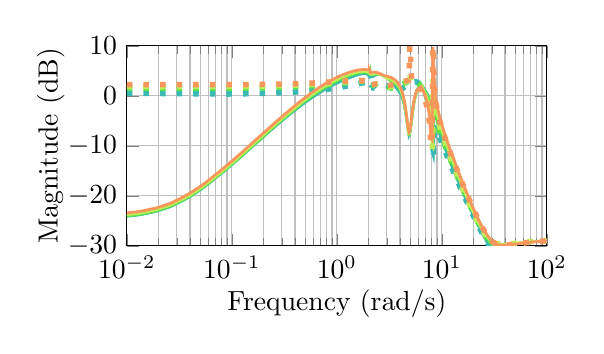 % This file was created by matlab2tikz.
%
%The latest updates can be retrieved from
%  http://www.mathworks.com/matlabcentral/fileexchange/22022-matlab2tikz-matlab2tikz
%where you can also make suggestions and rate matlab2tikz.
%
\definecolor{mycolor1}{rgb}{0.977,0.589,0.357}%
\definecolor{mycolor37}{rgb}{0.221,0.724,0.703}%
\definecolor{mycolor53}{rgb}{0.352,0.886,0.291}%
\definecolor{mycolor69}{rgb}{0.757,0.925,0.348}%
\definecolor{mycolor89}{rgb}{0.977,0.589,0.357}%
\begin{tikzpicture}

\begin{axis}[%
width=2.1in,
height=1.0in,
at={(0.68in,0.596in)},
scale only axis,
xmode=log,
xmin=0.01,
xmax=100,
xmajorgrids,
xminorgrids,
ymajorgrids,
xminorticks=true,
xlabel={Frequency (rad/s)},
xlabel style = {yshift=1mm},
ymin=-30,
ymax=10,
ylabel={Magnitude (dB)},
ylabel style = {yshift=-2mm},
axis background/.style={fill=white}
]
\addplot [ line width=2pt,color=mycolor37,loosely dotted,forget plot]
  table[row sep=crcr]{%
0.01	0.487\\
0.012	0.484\\
0.014	0.481\\
0.016	0.477\\
0.019	0.472\\
0.022	0.465\\
0.026	0.457\\
0.03	0.447\\
0.035	0.435\\
0.041	0.421\\
0.048	0.406\\
0.056	0.389\\
0.065	0.373\\
0.076	0.361\\
0.089	0.36\\
0.104	0.374\\
0.122	0.396\\
0.142	0.425\\
0.166	0.457\\
0.194	0.494\\
0.227	0.536\\
0.265	0.585\\
0.31	0.641\\
0.363	0.708\\
0.424	0.786\\
0.495	0.879\\
0.579	0.991\\
0.677	1.124\\
0.791	1.285\\
0.925	1.477\\
0.992	1.575\\
0.992	1.575\\
1.024	1.623\\
1.099	1.734\\
1.133	1.785\\
1.133	1.785\\
1.24	1.943\\
1.265	1.981\\
1.265	1.981\\
1.373	2.139\\
1.386	2.157\\
1.386	2.157\\
1.494	2.308\\
1.494	2.309\\
1.59	2.432\\
1.59	2.432\\
1.673	2.524\\
1.674	2.525\\
1.746	2.582\\
1.746	2.583\\
1.808	2.6\\
1.809	2.6\\
1.861	2.574\\
1.862	2.573\\
1.906	2.499\\
1.907	2.497\\
1.944	2.379\\
1.945	2.377\\
1.976	2.228\\
1.977	2.224\\
2.003	2.061\\
2.004	2.057\\
2.025	1.889\\
2.026	1.884\\
2.044	1.693\\
2.045	1.686\\
2.06	1.846\\
2.06	1.894\\
2.075	1.937\\
2.076	1.928\\
2.095	1.753\\
2.095	1.749\\
2.118	1.663\\
2.119	1.661\\
2.147	1.642\\
2.147	1.643\\
2.182	1.703\\
2.183	1.705\\
2.226	1.845\\
2.226	1.848\\
2.279	2.035\\
2.28	2.037\\
2.346	2.224\\
2.347	2.226\\
2.43	2.375\\
2.431	2.376\\
2.535	2.464\\
2.536	2.464\\
2.669	2.467\\
2.67	2.467\\
2.675	2.465\\
2.84	2.346\\
2.841	2.345\\
2.877	2.304\\
3.062	2.031\\
3.063	2.029\\
3.137	1.891\\
3.311	1.519\\
3.312	1.517\\
3.351	1.425\\
3.352	1.422\\
3.371	1.376\\
3.59	0.828\\
3.591	0.827\\
3.614	0.789\\
3.63	0.778\\
3.845	0.997\\
3.861	1.016\\
4.048	1.255\\
4.063	1.275\\
4.223	1.49\\
4.239	1.511\\
4.374	1.695\\
4.391	1.718\\
4.502	1.87\\
4.611	2.016\\
4.703	2.136\\
4.78	2.234\\
4.845	2.314\\
4.9	2.381\\
4.945	2.432\\
4.982	2.47\\
5.021	2.509\\
5.067	2.554\\
5.124	2.606\\
5.193	2.663\\
5.279	2.723\\
5.384	2.778\\
5.514	2.813\\
5.532	2.815\\
5.676	2.801\\
5.73	2.782\\
5.878	2.69\\
5.978	2.593\\
6.133	2.39\\
6.292	2.118\\
6.406	1.886\\
6.456	1.776\\
6.493	1.691\\
6.743	1.063\\
6.815	0.867\\
7.035	0.247\\
7.094	0.08\\
7.286	-0.468\\
7.332	-0.597\\
7.5	-1.042\\
7.536	-1.132\\
7.681	-1.455\\
7.709	-1.508\\
7.835	-1.684\\
7.855	-1.7\\
7.963	-1.681\\
7.978	-1.66\\
8.071	-1.341\\
8.081	-1.284\\
8.162	-0.576\\
8.167	-0.527\\
8.237	-2.637\\
8.3	-12.539\\
8.363	-10.722\\
8.441	-8.112\\
8.535	-7.171\\
8.651	-6.861\\
8.793	-6.881\\
8.806	-6.894\\
8.969	-7.125\\
9.008	-7.196\\
9.186	-7.553\\
9.258	-7.711\\
9.455	-8.154\\
9.57	-8.418\\
9.792	-8.932\\
9.961	-9.321\\
10.216	-9.901\\
10.455	-10.431\\
10.755	-11.079\\
10.877	-11.339\\
10.878	-11.34\\
11.446	-12.496\\
11.446	-12.497\\
11.941	-13.444\\
11.941	-13.444\\
12.367	-14.22\\
12.367	-14.22\\
12.733	-14.858\\
12.733	-14.858\\
13.044	-15.382\\
13.044	-15.383\\
13.308	-15.815\\
13.309	-15.816\\
13.532	-16.173\\
13.532	-16.174\\
13.72	-16.469\\
13.72	-16.47\\
13.878	-16.7\\
13.879	-16.7\\
14.038	-16.932\\
14.039	-16.933\\
14.234	-17.226\\
14.234	-17.226\\
14.472	-17.576\\
14.473	-17.577\\
14.766	-17.994\\
14.766	-17.995\\
15.127	-18.494\\
15.128	-18.495\\
15.574	-19.09\\
15.575	-19.091\\
16.13	-19.8\\
16.131	-19.802\\
16.827	-20.645\\
16.828	-20.647\\
17.706	-21.649\\
17.708	-21.651\\
18.827	-22.838\\
18.829	-22.84\\
20.272	-24.24\\
20.275	-24.242\\
22.162	-25.884\\
22.165	-25.887\\
24.674	-27.797\\
24.678	-27.801\\
28.082	-29.989\\
28.088	-29.993\\
28.683	-30.335\\
33.529	-32.747\\
39.194	-34.876\\
45.816	-36.521\\
53.557	-37.507\\
62.605	-38.166\\
73.182	-38.59\\
85.547	-38.852\\
100	-39.011\\
};

\addplot [ line width=1pt,color=mycolor37,solid,forget plot]
  table[row sep=crcr]{%
0.01	-24.074\\
0.012	-23.918\\
0.014	-23.714\\
0.016	-23.449\\
0.019	-23.111\\
0.022	-22.689\\
0.026	-22.171\\
0.03	-21.551\\
0.035	-20.826\\
0.041	-19.999\\
0.048	-19.077\\
0.056	-18.069\\
0.065	-16.991\\
0.076	-15.853\\
0.089	-14.669\\
0.104	-13.451\\
0.122	-12.209\\
0.142	-10.952\\
0.166	-9.689\\
0.194	-8.427\\
0.227	-7.175\\
0.265	-5.94\\
0.31	-4.732\\
0.363	-3.561\\
0.424	-2.436\\
0.495	-1.368\\
0.579	-0.366\\
0.677	0.561\\
0.791	1.408\\
0.925	2.174\\
0.992	2.489\\
0.992	2.489\\
0.992	2.489\\
0.992	2.49\\
1.037	2.686\\
1.098	2.923\\
1.098	2.924\\
1.099	2.926\\
1.133	3.05\\
1.133	3.05\\
1.133	3.05\\
1.133	3.051\\
1.181	3.213\\
1.239	3.396\\
1.24	3.396\\
1.24	3.397\\
1.265	3.471\\
1.265	3.471\\
1.265	3.471\\
1.265	3.472\\
1.373	3.758\\
1.373	3.759\\
1.373	3.759\\
1.386	3.789\\
1.386	3.789\\
1.386	3.789\\
1.386	3.79\\
1.494	4.029\\
1.494	4.029\\
1.494	4.029\\
1.494	4.03\\
1.59	4.207\\
1.59	4.207\\
1.59	4.207\\
1.59	4.208\\
1.673	4.334\\
1.673	4.334\\
1.673	4.334\\
1.674	4.334\\
1.746	4.415\\
1.746	4.415\\
1.746	4.415\\
1.746	4.416\\
1.808	4.454\\
1.808	4.454\\
1.808	4.454\\
1.808	4.454\\
1.861	4.45\\
1.861	4.45\\
1.861	4.45\\
1.862	4.45\\
1.906	4.404\\
1.906	4.404\\
1.906	4.404\\
1.907	4.404\\
1.944	4.321\\
1.944	4.321\\
1.944	4.321\\
1.945	4.32\\
1.976	4.211\\
1.976	4.211\\
1.976	4.211\\
1.977	4.209\\
2.003	4.087\\
2.003	4.087\\
2.003	4.087\\
2.003	4.084\\
2.025	3.957\\
2.025	3.957\\
2.025	3.957\\
2.026	3.954\\
2.044	3.807\\
2.044	3.807\\
2.044	3.807\\
2.045	3.802\\
2.06	3.948\\
2.06	3.949\\
2.06	3.949\\
2.06	3.981\\
2.075	4.012\\
2.075	4.012\\
2.075	4.012\\
2.076	4.006\\
2.095	3.863\\
2.095	3.863\\
2.095	3.863\\
2.095	3.861\\
2.118	3.79\\
2.118	3.79\\
2.118	3.79\\
2.119	3.789\\
2.147	3.768\\
2.147	3.768\\
2.147	3.768\\
2.147	3.768\\
2.182	3.808\\
2.182	3.808\\
2.182	3.808\\
2.183	3.809\\
2.226	3.908\\
2.226	3.908\\
2.226	3.908\\
2.226	3.909\\
2.279	4.042\\
2.279	4.042\\
2.279	4.042\\
2.28	4.043\\
2.346	4.169\\
2.346	4.169\\
2.346	4.169\\
2.347	4.17\\
2.43	4.255\\
2.43	4.255\\
2.43	4.255\\
2.431	4.256\\
2.535	4.276\\
2.535	4.276\\
2.535	4.276\\
2.536	4.276\\
2.669	4.202\\
2.669	4.202\\
2.669	4.202\\
2.669	4.202\\
2.675	4.197\\
2.675	4.197\\
2.675	4.196\\
2.84	3.988\\
2.84	3.988\\
2.84	3.988\\
2.841	3.987\\
2.877	3.926\\
2.878	3.925\\
2.878	3.925\\
3.062	3.551\\
3.062	3.551\\
3.062	3.551\\
3.062	3.549\\
3.137	3.366\\
3.138	3.364\\
3.138	3.363\\
3.148	3.337\\
3.301	2.911\\
3.311	2.881\\
3.311	2.881\\
3.311	2.881\\
3.312	2.879\\
3.341	2.787\\
3.351	2.756\\
3.352	2.755\\
3.435	2.488\\
3.59	1.943\\
3.59	1.943\\
3.591	1.943\\
3.591	1.94\\
3.604	1.892\\
3.613	1.858\\
3.614	1.857\\
3.692	1.564\\
3.837	1.105\\
3.845	1.083\\
3.845	1.083\\
3.88	0.985\\
3.919	0.868\\
4.041	0.43\\
4.048	0.399\\
4.048	0.399\\
4.119	0.069\\
4.217	-0.49\\
4.223	-0.531\\
4.223	-0.532\\
4.292	-1.022\\
4.368	-1.663\\
4.374	-1.714\\
4.374	-1.716\\
4.442	-2.399\\
4.498	-3.042\\
4.502	-3.098\\
4.503	-3.103\\
4.569	-3.827\\
4.607	-4.263\\
4.611	-4.311\\
4.612	-4.317\\
4.678	-5.158\\
4.7	-5.439\\
4.703	-5.483\\
4.704	-5.491\\
4.771	-6.351\\
4.778	-6.437\\
4.78	-6.47\\
4.781	-6.478\\
4.843	-7.14\\
4.845	-7.163\\
4.846	-7.17\\
4.898	-7.787\\
4.9	-7.813\\
4.9	-7.819\\
4.943	-7.667\\
4.945	-7.656\\
4.946	-7.651\\
4.981	-7.339\\
4.982	-7.324\\
4.983	-7.315\\
5.019	-6.875\\
5.021	-6.86\\
5.021	-6.848\\
5.066	-6.197\\
5.067	-6.185\\
5.068	-6.171\\
5.123	-5.299\\
5.124	-5.294\\
5.125	-5.278\\
5.193	-4.214\\
5.193	-4.211\\
5.194	-4.198\\
5.279	-3.007\\
5.279	-2.997\\
5.28	-2.993\\
5.384	-1.755\\
5.385	-1.742\\
5.385	-1.738\\
5.404	-1.548\\
5.514	-0.544\\
5.515	-0.533\\
5.517	-0.523\\
5.559	-0.202\\
5.676	0.533\\
5.677	0.541\\
5.68	0.554\\
5.752	0.909\\
5.878	1.378\\
5.88	1.383\\
5.884	1.395\\
5.994	1.67\\
6.133	1.872\\
6.135	1.874\\
6.141	1.879\\
6.3	1.941\\
6.404	1.905\\
6.405	1.904\\
6.406	1.904\\
6.456	1.867\\
6.458	1.865\\
6.466	1.858\\
6.492	1.835\\
6.742	1.474\\
6.742	1.473\\
6.743	1.472\\
6.814	1.336\\
7.034	0.85\\
7.034	0.848\\
7.035	0.846\\
7.093	0.708\\
7.284	0.23\\
7.285	0.228\\
7.286	0.226\\
7.332	0.11\\
7.498	-0.297\\
7.499	-0.299\\
7.5	-0.301\\
7.536	-0.385\\
7.68	-0.688\\
7.68	-0.689\\
7.681	-0.691\\
7.709	-0.74\\
7.833	-0.907\\
7.834	-0.908\\
7.835	-0.909\\
7.855	-0.924\\
7.962	-0.904\\
7.962	-0.903\\
7.963	-0.902\\
7.978	-0.881\\
8.07	-0.573\\
8.07	-0.57\\
8.071	-0.564\\
8.081	-0.506\\
8.16	0.179\\
8.161	0.184\\
8.162	0.194\\
8.168	0.246\\
8.236	-1.622\\
8.236	-1.692\\
8.237	-1.819\\
8.298	-11.905\\
8.299	-11.908\\
8.3	-11.912\\
8.362	-10.115\\
8.362	-10.075\\
8.363	-10.007\\
8.439	-7.394\\
8.44	-7.382\\
8.441	-7.363\\
8.533	-6.426\\
8.534	-6.423\\
8.535	-6.417\\
8.649	-6.112\\
8.65	-6.112\\
8.651	-6.111\\
8.791	-6.138\\
8.792	-6.138\\
8.793	-6.14\\
8.807	-6.154\\
8.967	-6.394\\
8.967	-6.395\\
8.969	-6.397\\
9.009	-6.474\\
9.184	-6.84\\
9.184	-6.841\\
9.186	-6.844\\
9.26	-7.012\\
9.453	-7.466\\
9.454	-7.467\\
9.455	-7.47\\
9.572	-7.751\\
9.79	-8.277\\
9.791	-8.279\\
9.792	-8.282\\
9.964	-8.695\\
10.214	-9.289\\
10.215	-9.291\\
10.216	-9.294\\
10.459	-9.857\\
10.752	-10.522\\
10.753	-10.524\\
10.755	-10.527\\
10.877	-10.799\\
10.878	-10.799\\
10.878	-10.799\\
10.878	-10.8\\
11.446	-12.01\\
11.446	-12.01\\
11.446	-12.01\\
11.446	-12.011\\
11.94	-13.002\\
11.941	-13.002\\
11.941	-13.002\\
11.941	-13.003\\
12.367	-13.815\\
12.367	-13.815\\
12.367	-13.815\\
12.367	-13.815\\
12.732	-14.482\\
12.732	-14.482\\
12.733	-14.483\\
12.733	-14.483\\
13.044	-15.031\\
13.044	-15.031\\
13.044	-15.031\\
13.044	-15.031\\
13.308	-15.483\\
13.308	-15.483\\
13.308	-15.483\\
13.309	-15.484\\
13.532	-15.857\\
13.532	-15.857\\
13.532	-15.857\\
13.532	-15.858\\
13.72	-16.166\\
13.72	-16.166\\
13.72	-16.166\\
13.72	-16.166\\
13.878	-16.407\\
13.878	-16.407\\
13.878	-16.407\\
13.879	-16.408\\
14.038	-16.649\\
14.038	-16.65\\
14.038	-16.65\\
14.039	-16.65\\
14.234	-16.955\\
14.234	-16.955\\
14.234	-16.955\\
14.234	-16.956\\
14.472	-17.32\\
14.473	-17.32\\
14.473	-17.32\\
14.473	-17.321\\
14.766	-17.755\\
14.766	-17.755\\
14.766	-17.755\\
14.766	-17.756\\
15.127	-18.273\\
15.127	-18.274\\
15.127	-18.274\\
15.128	-18.274\\
15.574	-18.891\\
15.574	-18.891\\
15.574	-18.891\\
15.575	-18.892\\
16.13	-19.626\\
16.13	-19.626\\
16.131	-19.626\\
16.131	-19.627\\
16.827	-20.497\\
16.827	-20.498\\
16.827	-20.498\\
16.828	-20.499\\
17.706	-21.529\\
17.707	-21.53\\
17.707	-21.53\\
17.708	-21.531\\
18.827	-22.745\\
18.828	-22.746\\
18.828	-22.746\\
18.829	-22.748\\
20.272	-24.173\\
20.273	-24.174\\
20.273	-24.174\\
20.275	-24.176\\
22.162	-25.84\\
22.163	-25.841\\
22.163	-25.841\\
22.165	-25.843\\
24.674	-27.77\\
24.676	-27.772\\
24.676	-27.772\\
24.678	-27.773\\
28.082	-29.974\\
28.085	-29.975\\
28.085	-29.976\\
28.088	-29.978\\
28.683	-30.321\\
33.529	-32.739\\
39.194	-34.872\\
45.816	-36.52\\
53.557	-37.505\\
62.605	-38.165\\
73.182	-38.589\\
85.547	-38.851\\
100	-39.011\\
};

\addplot [ line width=2pt,color=mycolor53,loosely dotted,forget plot]
  table[row sep=crcr]{%
0.01	1.468\\
0.012	1.468\\
0.014	1.468\\
0.016	1.469\\
0.019	1.469\\
0.022	1.469\\
0.026	1.47\\
0.03	1.471\\
0.035	1.472\\
0.041	1.473\\
0.048	1.475\\
0.056	1.478\\
0.065	1.483\\
0.076	1.488\\
0.089	1.497\\
0.104	1.508\\
0.122	1.523\\
0.142	1.543\\
0.166	1.568\\
0.194	1.598\\
0.227	1.632\\
0.265	1.672\\
0.31	1.718\\
0.363	1.771\\
0.424	1.832\\
0.495	1.904\\
0.579	1.988\\
0.677	2.086\\
0.791	2.203\\
0.925	2.338\\
0.992	2.405\\
0.992	2.406\\
1.059	2.473\\
1.133	2.544\\
1.133	2.544\\
1.202	2.61\\
1.265	2.667\\
1.266	2.667\\
1.338	2.73\\
1.386	2.769\\
1.386	2.769\\
1.494	2.849\\
1.494	2.849\\
1.59	2.904\\
1.59	2.904\\
1.674	2.932\\
1.674	2.932\\
1.746	2.933\\
1.746	2.933\\
1.808	2.904\\
1.809	2.904\\
1.861	2.845\\
1.862	2.845\\
1.906	2.761\\
1.907	2.76\\
1.944	2.661\\
1.945	2.66\\
1.976	2.562\\
1.977	2.561\\
2.003	2.48\\
2.004	2.479\\
2.026	2.436\\
2.026	2.436\\
2.044	2.494\\
2.045	2.499\\
2.06	2.744\\
2.06	2.738\\
2.076	2.248\\
2.076	2.242\\
2.095	2.133\\
2.095	2.132\\
2.118	2.097\\
2.119	2.097\\
2.147	2.086\\
2.148	2.086\\
2.182	2.105\\
2.183	2.106\\
2.226	2.165\\
2.226	2.166\\
2.28	2.258\\
2.28	2.258\\
2.347	2.356\\
2.347	2.357\\
2.43	2.427\\
2.431	2.427\\
2.536	2.439\\
2.536	2.439\\
2.669	2.367\\
2.67	2.367\\
2.84	2.174\\
2.841	2.174\\
3.062	1.804\\
3.063	1.803\\
3.138	1.658\\
3.139	1.656\\
3.144	1.648\\
3.304	1.538\\
3.417	1.618\\
3.418	1.618\\
3.426	1.624\\
3.562	1.737\\
3.678	1.839\\
3.79	1.94\\
3.902	2.044\\
3.99	2.126\\
4.098	2.229\\
4.163	2.29\\
4.269	2.389\\
4.311	2.428\\
4.415	2.522\\
4.437	2.542\\
4.54	2.629\\
4.545	2.633\\
4.635	2.705\\
4.712	2.762\\
4.776	2.807\\
4.829	2.844\\
4.874	2.877\\
4.911	2.91\\
4.948	2.936\\
4.994	2.942\\
5.05	2.953\\
5.052	2.953\\
5.119	2.969\\
5.133	2.972\\
5.203	2.982\\
5.233	2.985\\
5.307	2.984\\
5.356	2.979\\
5.435	2.961\\
5.508	2.934\\
5.594	2.888\\
5.697	2.814\\
5.794	2.722\\
5.933	2.556\\
6.045	2.393\\
6.231	2.065\\
6.351	1.82\\
6.363	1.794\\
6.584	1.276\\
6.686	1.016\\
6.892	0.452\\
6.975	0.211\\
7.156	-0.327\\
7.224	-0.533\\
7.383	-1.028\\
7.436	-1.196\\
7.576	-1.645\\
7.616	-1.777\\
7.739	-2.19\\
7.768	-2.291\\
7.876	-2.688\\
7.895	-2.763\\
7.992	-3.189\\
8.003	-3.244\\
8.089	-3.844\\
8.092	-3.879\\
8.167	-5.317\\
8.229	-8.865\\
8.292	-4.317\\
8.305	-4.062\\
8.369	-3.811\\
8.388	-3.84\\
8.462	-4.034\\
8.49	-4.117\\
8.577	-4.387\\
8.614	-4.502\\
8.718	-4.816\\
8.767	-4.963\\
8.892	-5.326\\
8.956	-5.51\\
9.107	-5.933\\
9.19	-6.161\\
9.375	-6.657\\
9.481	-6.937\\
9.709	-7.523\\
9.845	-7.865\\
10.129	-8.556\\
10.305	-8.97\\
10.663	-9.787\\
11.093	-10.721\\
11.098	-10.731\\
11.601	-11.764\\
11.604	-11.771\\
12.04	-12.618\\
12.043	-12.623\\
12.418	-13.321\\
12.419	-13.324\\
12.74	-13.9\\
12.741	-13.901\\
13.015	-14.377\\
13.015	-14.377\\
13.246	-14.769\\
13.247	-14.77\\
13.442	-15.089\\
13.443	-15.09\\
13.607	-15.34\\
13.608	-15.343\\
13.773	-15.611\\
13.776	-15.615\\
13.977	-15.942\\
13.98	-15.946\\
14.226	-16.331\\
14.229	-16.336\\
14.531	-16.794\\
14.536	-16.801\\
14.908	-17.347\\
14.913	-17.355\\
15.374	-18.006\\
15.381	-18.016\\
15.954	-18.793\\
15.963	-18.804\\
16.683	-19.728\\
16.694	-19.742\\
17.603	-20.836\\
17.618	-20.853\\
18.78	-22.143\\
18.798	-22.163\\
20.301	-23.67\\
20.324	-23.692\\
22.296	-25.42\\
22.327	-25.445\\
24.96	-27.351\\
25.001	-27.378\\
28.593	-29.314\\
28.649	-29.339\\
28.683	-29.354\\
33.529	-30.936\\
39.194	-31.639\\
45.816	-31.851\\
53.557	-31.876\\
62.605	-31.825\\
73.182	-31.75\\
85.547	-31.675\\
100	-31.611\\
};
\addplot [ line width=1pt,color=mycolor53,solid,forget plot]
  table[row sep=crcr]{%
0.01	-23.992\\
0.012	-23.836\\
0.014	-23.631\\
0.016	-23.366\\
0.019	-23.028\\
0.022	-22.606\\
0.026	-22.088\\
0.03	-21.468\\
0.035	-20.743\\
0.041	-19.915\\
0.048	-18.992\\
0.056	-17.984\\
0.065	-16.904\\
0.076	-15.765\\
0.089	-14.579\\
0.104	-13.358\\
0.122	-12.111\\
0.142	-10.849\\
0.166	-9.58\\
0.194	-8.309\\
0.227	-7.046\\
0.265	-5.797\\
0.31	-4.569\\
0.363	-3.371\\
0.424	-2.215\\
0.495	-1.11\\
0.579	-0.067\\
0.677	0.903\\
0.791	1.789\\
0.925	2.586\\
0.992	2.911\\
0.992	2.911\\
0.992	2.911\\
0.992	2.912\\
1.006	2.973\\
1.059	3.198\\
1.059	3.199\\
1.059	3.2\\
1.133	3.477\\
1.133	3.477\\
1.133	3.477\\
1.133	3.478\\
1.202	3.703\\
1.202	3.703\\
1.202	3.704\\
1.265	3.887\\
1.265	3.887\\
1.265	3.887\\
1.265	3.888\\
1.338	4.074\\
1.338	4.074\\
1.338	4.075\\
1.386	4.183\\
1.386	4.183\\
1.386	4.183\\
1.386	4.184\\
1.494	4.393\\
1.494	4.393\\
1.494	4.393\\
1.494	4.394\\
1.59	4.538\\
1.59	4.538\\
1.59	4.538\\
1.59	4.539\\
1.674	4.632\\
1.674	4.632\\
1.674	4.632\\
1.674	4.632\\
1.746	4.683\\
1.746	4.683\\
1.746	4.683\\
1.746	4.683\\
1.808	4.697\\
1.808	4.697\\
1.808	4.697\\
1.809	4.697\\
1.861	4.68\\
1.861	4.68\\
1.861	4.68\\
1.862	4.68\\
1.906	4.639\\
1.906	4.639\\
1.906	4.639\\
1.907	4.638\\
1.944	4.583\\
1.944	4.583\\
1.944	4.583\\
1.945	4.583\\
1.976	4.527\\
1.976	4.527\\
1.976	4.527\\
1.977	4.526\\
2.003	4.483\\
2.003	4.483\\
2.003	4.483\\
2.004	4.482\\
2.026	4.47\\
2.026	4.47\\
2.026	4.47\\
2.026	4.47\\
2.044	4.544\\
2.044	4.544\\
2.044	4.544\\
2.045	4.548\\
2.06	4.747\\
2.06	4.747\\
2.06	4.747\\
2.06	4.74\\
2.076	4.293\\
2.076	4.293\\
2.076	4.293\\
2.076	4.288\\
2.095	4.209\\
2.095	4.209\\
2.095	4.209\\
2.095	4.208\\
2.118	4.188\\
2.118	4.188\\
2.118	4.188\\
2.119	4.188\\
2.147	4.179\\
2.147	4.179\\
2.147	4.179\\
2.148	4.179\\
2.182	4.187\\
2.182	4.187\\
2.182	4.187\\
2.183	4.187\\
2.226	4.218\\
2.226	4.218\\
2.226	4.218\\
2.226	4.219\\
2.28	4.27\\
2.28	4.27\\
2.28	4.27\\
2.28	4.271\\
2.347	4.323\\
2.347	4.323\\
2.347	4.323\\
2.347	4.323\\
2.43	4.345\\
2.43	4.345\\
2.43	4.345\\
2.431	4.345\\
2.536	4.307\\
2.536	4.307\\
2.536	4.307\\
2.536	4.307\\
2.669	4.178\\
2.669	4.178\\
2.669	4.178\\
2.67	4.177\\
2.84	3.911\\
2.84	3.911\\
2.84	3.911\\
2.841	3.91\\
3.062	3.434\\
3.062	3.434\\
3.062	3.434\\
3.063	3.432\\
3.129	3.267\\
3.138	3.243\\
3.139	3.241\\
3.139	3.241\\
3.139	3.241\\
3.303	2.863\\
3.304	2.862\\
3.304	2.861\\
3.407	2.719\\
3.561	2.477\\
3.562	2.475\\
3.562	2.475\\
3.656	2.288\\
3.789	1.955\\
3.79	1.953\\
3.79	1.952\\
3.876	1.683\\
3.989	1.244\\
3.99	1.24\\
3.99	1.239\\
4.068	0.867\\
4.162	0.324\\
4.163	0.318\\
4.163	0.316\\
4.233	-0.173\\
4.31	-0.796\\
4.311	-0.805\\
4.311	-0.808\\
4.376	-1.419\\
4.437	-2.08\\
4.437	-2.092\\
4.438	-2.096\\
4.497	-2.818\\
4.544	-3.454\\
4.545	-3.468\\
4.545	-3.473\\
4.6	-4.27\\
4.634	-4.803\\
4.635	-4.819\\
4.636	-4.825\\
4.686	-5.581\\
4.711	-5.929\\
4.712	-5.944\\
4.712	-5.95\\
4.76	-6.635\\
4.775	-6.853\\
4.776	-6.868\\
4.776	-6.874\\
4.821	-7.447\\
4.828	-7.517\\
4.829	-7.527\\
4.83	-7.531\\
4.872	-7.791\\
4.873	-7.793\\
4.874	-7.796\\
4.874	-7.797\\
4.91	-7.819\\
4.911	-7.816\\
4.911	-7.815\\
4.947	-7.544\\
4.948	-7.523\\
4.949	-7.515\\
4.958	-7.275\\
4.993	-6.65\\
4.994	-6.637\\
4.995	-6.632\\
5.011	-6.456\\
5.049	-6.104\\
5.05	-6.094\\
5.05	-6.09\\
5.076	-5.866\\
5.117	-5.434\\
5.119	-5.418\\
5.119	-5.412\\
5.155	-4.869\\
5.202	-4.163\\
5.203	-4.146\\
5.203	-4.14\\
5.252	-3.447\\
5.305	-2.754\\
5.307	-2.739\\
5.307	-2.734\\
5.372	-1.979\\
5.434	-1.356\\
5.435	-1.345\\
5.435	-1.34\\
5.521	-0.607\\
5.593	-0.093\\
5.594	-0.085\\
5.595	-0.082\\
5.706	0.548\\
5.793	0.92\\
5.794	0.925\\
5.794	0.927\\
5.939	1.367\\
6.044	1.566\\
6.045	1.568\\
6.045	1.569\\
6.233	1.726\\
6.235	1.727\\
6.351	1.719\\
6.351	1.719\\
6.357	1.716\\
6.362	1.714\\
6.363	1.714\\
6.364	1.714\\
6.588	1.514\\
6.686	1.37\\
6.686	1.37\\
6.691	1.36\\
6.894	0.975\\
6.975	0.797\\
6.975	0.796\\
6.981	0.783\\
7.159	0.35\\
7.224	0.18\\
7.224	0.18\\
7.23	0.163\\
7.385	-0.26\\
7.436	-0.405\\
7.436	-0.405\\
7.442	-0.424\\
7.577	-0.816\\
7.616	-0.931\\
7.616	-0.931\\
7.623	-0.951\\
7.74	-1.309\\
7.768	-1.396\\
7.768	-1.396\\
7.775	-1.417\\
7.877	-1.751\\
7.895	-1.813\\
7.896	-1.813\\
7.902	-1.837\\
7.992	-2.174\\
8.003	-2.217\\
8.003	-2.218\\
8.01	-2.248\\
8.089	-2.697\\
8.092	-2.721\\
8.092	-2.723\\
8.099	-2.781\\
8.167	-3.926\\
8.167	-3.931\\
8.174	-4.193\\
8.229	-9.365\\
8.229	-9.378\\
8.237	-9.683\\
8.292	-4.67\\
8.292	-4.662\\
8.299	-4.389\\
8.305	-4.218\\
8.369	-3.516\\
8.369	-3.516\\
8.376	-3.499\\
8.388	-3.481\\
8.462	-3.534\\
8.463	-3.535\\
8.47	-3.548\\
8.489	-3.586\\
8.577	-3.795\\
8.577	-3.795\\
8.585	-3.814\\
8.613	-3.89\\
8.718	-4.176\\
8.718	-4.176\\
8.726	-4.197\\
8.766	-4.309\\
8.892	-4.661\\
8.892	-4.662\\
8.9	-4.683\\
8.955	-4.835\\
9.107	-5.26\\
9.107	-5.26\\
9.115	-5.282\\
9.188	-5.481\\
9.375	-5.989\\
9.375	-5.989\\
9.383	-6.011\\
9.478	-6.265\\
9.709	-6.871\\
9.709	-6.871\\
9.717	-6.893\\
9.841	-7.211\\
10.129	-7.933\\
10.13	-7.934\\
10.138	-7.955\\
10.3	-8.348\\
10.663	-9.206\\
10.663	-9.207\\
10.672	-9.228\\
11.093	-10.176\\
11.095	-10.18\\
11.095	-10.18\\
11.098	-10.186\\
11.601	-11.26\\
11.602	-11.263\\
11.602	-11.263\\
11.604	-11.267\\
12.04	-12.15\\
12.041	-12.151\\
12.041	-12.152\\
12.043	-12.155\\
12.418	-12.881\\
12.418	-12.882\\
12.418	-12.882\\
12.419	-12.885\\
12.74	-13.484\\
12.74	-13.485\\
12.74	-13.485\\
12.741	-13.486\\
13.014	-13.981\\
13.014	-13.981\\
13.015	-13.982\\
13.015	-13.982\\
13.246	-14.39\\
13.247	-14.391\\
13.247	-14.391\\
13.247	-14.391\\
13.442	-14.723\\
13.442	-14.724\\
13.443	-14.724\\
13.443	-14.725\\
13.607	-14.985\\
13.607	-14.987\\
13.607	-14.987\\
13.608	-14.988\\
13.773	-15.267\\
13.774	-15.269\\
13.774	-15.269\\
13.776	-15.271\\
13.977	-15.611\\
13.978	-15.613\\
13.978	-15.613\\
13.98	-15.615\\
14.226	-16.015\\
14.227	-16.018\\
14.227	-16.018\\
14.229	-16.021\\
14.531	-16.497\\
14.533	-16.501\\
14.533	-16.501\\
14.536	-16.504\\
14.908	-17.071\\
14.911	-17.075\\
14.911	-17.075\\
14.913	-17.079\\
15.374	-17.755\\
15.378	-17.761\\
15.378	-17.761\\
15.381	-17.765\\
15.954	-18.569\\
15.959	-18.576\\
15.959	-18.576\\
15.963	-18.581\\
16.683	-19.535\\
16.689	-19.543\\
16.689	-19.543\\
16.694	-19.549\\
17.603	-20.677\\
17.612	-20.687\\
17.612	-20.687\\
17.618	-20.694\\
18.78	-22.018\\
18.79	-22.029\\
18.79	-22.029\\
18.798	-22.038\\
20.301	-23.577\\
20.314	-23.59\\
20.314	-23.59\\
20.324	-23.6\\
22.296	-25.356\\
22.314	-25.37\\
22.314	-25.371\\
22.327	-25.381\\
24.96	-27.309\\
24.984	-27.325\\
24.984	-27.325\\
25.001	-27.336\\
28.593	-29.288\\
28.626	-29.302\\
28.626	-29.302\\
28.649	-29.313\\
28.683	-29.328\\
33.529	-30.92\\
39.194	-31.63\\
45.816	-31.844\\
53.557	-31.872\\
62.605	-31.821\\
73.182	-31.747\\
85.547	-31.673\\
100	-31.609\\
};

\addplot [ line width=2pt,color=mycolor69,loosely dotted,forget plot]
  table[row sep=crcr]{%
0.01	1.861\\
0.012	1.861\\
0.014	1.861\\
0.016	1.861\\
0.019	1.862\\
0.022	1.862\\
0.026	1.863\\
0.03	1.863\\
0.035	1.864\\
0.041	1.866\\
0.048	1.867\\
0.056	1.87\\
0.065	1.873\\
0.076	1.878\\
0.089	1.884\\
0.104	1.892\\
0.122	1.903\\
0.142	1.917\\
0.166	1.934\\
0.194	1.957\\
0.227	1.985\\
0.265	2.018\\
0.31	2.058\\
0.363	2.104\\
0.424	2.157\\
0.495	2.22\\
0.579	2.292\\
0.677	2.377\\
0.791	2.475\\
0.925	2.589\\
0.984	2.638\\
0.992	2.644\\
0.992	2.644\\
1.047	2.689\\
1.129	2.753\\
1.133	2.757\\
1.134	2.757\\
1.19	2.799\\
1.265	2.853\\
1.266	2.854\\
1.325	2.893\\
1.386	2.93\\
1.386	2.93\\
1.494	2.985\\
1.495	2.985\\
1.59	3.017\\
1.59	3.017\\
1.674	3.026\\
1.674	3.026\\
1.746	3.01\\
1.747	3.01\\
1.808	2.969\\
1.809	2.969\\
1.862	2.906\\
1.862	2.905\\
1.907	2.828\\
1.907	2.827\\
1.945	2.746\\
1.945	2.745\\
1.977	2.678\\
1.977	2.677\\
2.003	2.641\\
2.004	2.641\\
2.026	2.661\\
2.026	2.662\\
2.045	2.79\\
2.045	2.797\\
2.06	2.819\\
2.061	2.798\\
2.076	2.227\\
2.076	2.217\\
2.095	2.129\\
2.096	2.129\\
2.119	2.137\\
2.119	2.138\\
2.147	2.152\\
2.148	2.152\\
2.183	2.178\\
2.183	2.178\\
2.226	2.225\\
2.227	2.225\\
2.28	2.29\\
2.281	2.291\\
2.347	2.354\\
2.348	2.355\\
2.431	2.386\\
2.431	2.386\\
2.536	2.357\\
2.537	2.356\\
2.669	2.237\\
2.67	2.236\\
2.841	1.99\\
2.841	1.989\\
3.062	1.714\\
3.063	1.714\\
3.106	1.73\\
3.156	1.757\\
3.158	1.758\\
3.238	1.809\\
3.393	1.917\\
3.491	1.991\\
3.651	2.116\\
3.715	2.168\\
3.88	2.305\\
3.911	2.33\\
4.08	2.472\\
4.226	2.591\\
4.35	2.688\\
4.455	2.766\\
4.544	2.828\\
4.619	2.876\\
4.681	2.913\\
4.734	2.943\\
4.777	2.967\\
4.814	2.987\\
4.851	3.012\\
4.895	3.077\\
4.95	4.719\\
4.996	4.135\\
5.017	3.507\\
5.065	3.107\\
5.1	3.078\\
5.149	3.065\\
5.202	3.056\\
5.252	3.046\\
5.327	3.024\\
5.379	3.004\\
5.484	2.948\\
5.537	2.911\\
5.679	2.784\\
5.733	2.725\\
5.978	2.375\\
6.288	1.751\\
6.554	1.068\\
6.607	0.917\\
6.866	0.113\\
6.893	0.023\\
7.136	-0.84\\
7.139	-0.852\\
7.348	-1.7\\
7.526	-2.542\\
7.676	-3.422\\
7.803	-4.423\\
7.909	-5.705\\
7.997	-7.622\\
8.071	-10.489\\
8.133	-10.766\\
8.195	-3.298\\
8.239	3.398\\
8.309	2.829\\
8.394	0.425\\
8.498	-1.173\\
8.625	-2.338\\
8.782	-3.31\\
8.788	-3.34\\
8.975	-4.214\\
9.0	-4.317\\
9.215	-5.128\\
9.264	-5.301\\
9.513	-6.109\\
9.595	-6.358\\
9.886	-7.2\\
10.01	-7.539\\
10.358	-8.444\\
10.538	-8.891\\
10.692	-9.264\\
10.701	-9.284\\
11.213	-10.458\\
11.219	-10.472\\
11.665	-11.429\\
11.67	-11.438\\
12.056	-12.223\\
12.058	-12.228\\
12.39	-12.877\\
12.39	-12.878\\
12.674	-13.414\\
12.675	-13.415\\
12.914	-13.855\\
12.917	-13.859\\
13.118	-14.209\\
13.121	-14.215\\
13.289	-14.476\\
13.294	-14.483\\
13.463	-14.778\\
13.469	-14.788\\
13.676	-15.156\\
13.682	-15.168\\
13.935	-15.596\\
13.944	-15.61\\
14.254	-16.117\\
14.264	-16.134\\
14.647	-16.736\\
14.66	-16.756\\
15.134	-17.472\\
15.15	-17.496\\
15.741	-18.348\\
15.761	-18.376\\
16.504	-19.388\\
16.529	-19.421\\
17.471	-20.616\\
17.502	-20.654\\
18.709	-22.054\\
18.748	-22.097\\
18.934	-22.299\\
20.4	-23.789\\
21.98	-25.181\\
23.884	-26.572\\
26.201	-27.863\\
29.046	-28.915\\
32.58	-29.545\\
37.025	-29.687\\
42.693	-29.638\\
45.816	-29.58\\
53.557	-29.426\\
62.605	-29.274\\
73.182	-29.142\\
85.547	-29.035\\
100	-28.951\\
};

\addplot [ line width=1pt,color=mycolor69,solid,forget plot]
  table[row sep=crcr]{%
0.01	-23.762\\
0.012	-23.606\\
0.014	-23.401\\
0.016	-23.136\\
0.019	-22.799\\
0.022	-22.376\\
0.026	-21.858\\
0.03	-21.238\\
0.035	-20.513\\
0.041	-19.685\\
0.048	-18.762\\
0.056	-17.754\\
0.065	-16.674\\
0.076	-15.534\\
0.089	-14.348\\
0.104	-13.126\\
0.122	-11.879\\
0.142	-10.615\\
0.166	-9.343\\
0.194	-8.069\\
0.227	-6.802\\
0.265	-5.548\\
0.31	-4.315\\
0.363	-3.112\\
0.424	-1.95\\
0.495	-0.838\\
0.579	0.211\\
0.677	1.187\\
0.791	2.078\\
0.925	2.874\\
0.992	3.198\\
0.992	3.198\\
0.992	3.198\\
0.992	3.199\\
1.047	3.433\\
1.047	3.434\\
1.047	3.435\\
1.133	3.756\\
1.133	3.756\\
1.133	3.756\\
1.134	3.757\\
1.189	3.938\\
1.189	3.938\\
1.19	3.939\\
1.265	4.155\\
1.265	4.155\\
1.265	4.155\\
1.266	4.156\\
1.325	4.303\\
1.325	4.303\\
1.325	4.304\\
1.386	4.437\\
1.386	4.437\\
1.386	4.437\\
1.386	4.437\\
1.494	4.633\\
1.494	4.633\\
1.494	4.633\\
1.495	4.633\\
1.59	4.764\\
1.59	4.764\\
1.59	4.764\\
1.59	4.765\\
1.674	4.846\\
1.674	4.846\\
1.674	4.846\\
1.674	4.846\\
1.746	4.888\\
1.746	4.888\\
1.746	4.888\\
1.747	4.889\\
1.808	4.899\\
1.808	4.899\\
1.808	4.899\\
1.809	4.899\\
1.862	4.885\\
1.862	4.885\\
1.862	4.885\\
1.862	4.885\\
1.907	4.856\\
1.907	4.856\\
1.907	4.855\\
1.907	4.855\\
1.945	4.82\\
1.945	4.82\\
1.945	4.82\\
1.945	4.82\\
1.977	4.793\\
1.977	4.793\\
1.977	4.793\\
1.977	4.792\\
2.003	4.787\\
2.003	4.787\\
2.003	4.787\\
2.004	4.787\\
2.026	4.823\\
2.026	4.824\\
2.026	4.824\\
2.026	4.826\\
2.045	4.944\\
2.045	4.944\\
2.045	4.944\\
2.045	4.95\\
2.06	4.932\\
2.06	4.932\\
2.06	4.932\\
2.061	4.91\\
2.076	4.384\\
2.076	4.384\\
2.076	4.384\\
2.077	4.375\\
2.095	4.325\\
2.095	4.325\\
2.095	4.325\\
2.096	4.326\\
2.119	4.351\\
2.119	4.351\\
2.119	4.351\\
2.119	4.352\\
2.147	4.367\\
2.147	4.367\\
2.147	4.367\\
2.148	4.367\\
2.183	4.377\\
2.183	4.377\\
2.183	4.377\\
2.183	4.377\\
2.226	4.392\\
2.226	4.392\\
2.226	4.392\\
2.227	4.392\\
2.28	4.413\\
2.28	4.413\\
2.28	4.413\\
2.281	4.413\\
2.347	4.426\\
2.347	4.426\\
2.347	4.426\\
2.348	4.426\\
2.431	4.408\\
2.431	4.408\\
2.431	4.408\\
2.431	4.408\\
2.536	4.327\\
2.536	4.327\\
2.536	4.327\\
2.537	4.327\\
2.669	4.149\\
2.669	4.149\\
2.669	4.149\\
2.67	4.148\\
2.841	3.824\\
2.841	3.824\\
2.841	3.824\\
2.841	3.822\\
3.062	3.446\\
3.062	3.446\\
3.062	3.446\\
3.063	3.445\\
3.156	3.364\\
3.158	3.362\\
3.158	3.362\\
3.158	3.362\\
3.219	3.303\\
3.238	3.283\\
3.24	3.282\\
3.436	3.037\\
3.438	3.034\\
3.438	3.034\\
3.438	3.034\\
3.471	2.984\\
3.491	2.951\\
3.493	2.948\\
3.693	2.547\\
3.715	2.492\\
3.717	2.488\\
3.888	1.967\\
3.911	1.882\\
3.913	1.875\\
4.056	1.236\\
4.08	1.108\\
4.082	1.098\\
4.201	0.359\\
4.226	0.179\\
4.228	0.164\\
4.324	-0.638\\
4.35	-0.881\\
4.352	-0.9\\
4.429	-1.715\\
4.455	-2.023\\
4.457	-2.048\\
4.517	-2.817\\
4.544	-3.188\\
4.546	-3.217\\
4.591	-3.884\\
4.619	-4.304\\
4.621	-4.337\\
4.654	-4.859\\
4.681	-5.301\\
4.683	-5.335\\
4.706	-5.692\\
4.734	-6.125\\
4.736	-6.158\\
4.749	-6.357\\
4.777	-6.75\\
4.78	-6.778\\
4.785	-6.854\\
4.814	-7.19\\
4.816	-7.212\\
4.822	-7.265\\
4.851	-7.465\\
4.853	-7.477\\
4.866	-7.539\\
4.895	-7.589\\
4.898	-7.587\\
4.921	-7.531\\
4.95	-7.336\\
4.952	-7.315\\
4.988	-6.903\\
5.017	-6.519\\
5.02	-6.489\\
5.07	-5.831\\
5.1	-5.435\\
5.102	-5.404\\
5.171	-4.409\\
5.202	-3.959\\
5.204	-3.924\\
5.296	-2.685\\
5.327	-2.307\\
5.33	-2.279\\
5.451	-1.037\\
5.484	-0.76\\
5.486	-0.74\\
5.646	0.336\\
5.679	0.511\\
5.682	0.523\\
5.89	1.284\\
5.925	1.366\\
5.928	1.372\\
6.201	1.663\\
6.237	1.663\\
6.24	1.663\\
6.276	1.655\\
6.278	1.654\\
6.283	1.653\\
6.545	1.395\\
6.607	1.291\\
6.609	1.288\\
6.614	1.279\\
6.858	0.739\\
6.893	0.648\\
6.895	0.643\\
6.9	0.628\\
7.129	-0.059\\
7.139	-0.091\\
7.141	-0.097\\
7.146	-0.116\\
7.348	-0.857\\
7.35	-0.865\\
7.356	-0.888\\
7.526	-1.641\\
7.528	-1.65\\
7.534	-1.679\\
7.676	-2.471\\
7.678	-2.483\\
7.684	-2.522\\
7.803	-3.417\\
7.805	-3.435\\
7.811	-3.492\\
7.909	-4.625\\
7.91	-4.653\\
7.917	-4.748\\
7.997	-6.425\\
7.999	-6.481\\
8.005	-6.672\\
8.071	-9.446\\
8.073	-9.503\\
8.079	-9.63\\
8.133	-9.892\\
8.135	-9.897\\
8.141	-9.912\\
8.195	-3.555\\
8.197	-3.117\\
8.203	-1.754\\
8.238	3.4\\
8.308	3.194\\
8.393	0.954\\
8.498	-0.558\\
8.626	-1.676\\
8.784	-2.622\\
8.788	-2.642\\
8.79	-2.653\\
8.797	-2.688\\
8.978	-3.517\\
9.0	-3.608\\
9.002	-3.616\\
9.01	-3.645\\
9.219	-4.436\\
9.264	-4.595\\
9.267	-4.603\\
9.274	-4.628\\
9.519	-5.433\\
9.595	-5.668\\
9.597	-5.676\\
9.605	-5.699\\
9.895	-6.555\\
10.01	-6.879\\
10.013	-6.886\\
10.021	-6.908\\
10.369	-7.843\\
10.538	-8.275\\
10.54	-8.281\\
10.548	-8.302\\
10.692	-8.661\\
10.695	-8.668\\
10.695	-8.669\\
10.701	-8.682\\
11.213	-9.9\\
11.215	-9.905\\
11.215	-9.905\\
11.219	-9.915\\
11.665	-10.91\\
11.667	-10.912\\
11.667	-10.912\\
11.67	-10.919\\
12.056	-11.737\\
12.056	-11.738\\
12.056	-11.738\\
12.058	-11.741\\
12.389	-12.416\\
12.39	-12.417\\
12.39	-12.417\\
12.39	-12.418\\
12.674	-12.976\\
12.674	-12.976\\
12.674	-12.976\\
12.675	-12.978\\
12.914	-13.435\\
12.915	-13.437\\
12.915	-13.437\\
12.917	-13.439\\
13.118	-13.804\\
13.119	-13.807\\
13.12	-13.807\\
13.121	-13.81\\
13.289	-14.084\\
13.292	-14.088\\
13.292	-14.088\\
13.294	-14.092\\
13.463	-14.398\\
13.466	-14.403\\
13.466	-14.404\\
13.469	-14.409\\
13.676	-14.79\\
13.679	-14.797\\
13.679	-14.797\\
13.682	-14.803\\
13.935	-15.248\\
13.94	-15.256\\
13.94	-15.257\\
13.944	-15.263\\
14.254	-15.789\\
14.26	-15.799\\
14.26	-15.799\\
14.264	-15.807\\
14.647	-16.432\\
14.654	-16.444\\
14.654	-16.444\\
14.66	-16.453\\
15.134	-17.197\\
15.143	-17.211\\
15.143	-17.211\\
15.15	-17.221\\
15.741	-18.105\\
15.753	-18.121\\
15.753	-18.121\\
15.761	-18.133\\
16.504	-19.179\\
16.519	-19.199\\
16.519	-19.199\\
16.529	-19.213\\
17.471	-20.445\\
17.489	-20.468\\
17.489	-20.468\\
17.502	-20.484\\
18.709	-21.921\\
18.732	-21.947\\
18.732	-21.947\\
18.748	-21.965\\
18.934	-22.172\\
20.4	-23.693\\
21.98	-25.108\\
23.884	-26.519\\
26.201	-27.824\\
29.046	-28.886\\
32.58	-29.526\\
37.025	-29.673\\
42.693	-29.627\\
45.816	-29.57\\
53.557	-29.419\\
62.605	-29.268\\
73.182	-29.138\\
85.547	-29.032\\
100	-28.949\\
};

\addplot [ line width=2pt,color=mycolor89,loosely dotted,forget plot]
  table[row sep=crcr]{%
0.01	2.221\\
0.012	2.221\\
0.014	2.221\\
0.016	2.222\\
0.019	2.222\\
0.022	2.222\\
0.026	2.222\\
0.03	2.223\\
0.035	2.223\\
0.041	2.224\\
0.048	2.225\\
0.056	2.226\\
0.065	2.228\\
0.076	2.23\\
0.089	2.233\\
0.104	2.238\\
0.122	2.244\\
0.142	2.251\\
0.166	2.262\\
0.194	2.276\\
0.227	2.294\\
0.265	2.317\\
0.31	2.347\\
0.363	2.384\\
0.424	2.428\\
0.495	2.482\\
0.579	2.544\\
0.677	2.616\\
0.791	2.698\\
0.925	2.789\\
0.986	2.829\\
0.992	2.832\\
1.044	2.864\\
1.083	2.888\\
1.13	2.914\\
1.133	2.916\\
1.185	2.944\\
1.219	2.961\\
1.265	2.983\\
1.319	3.006\\
1.344	3.016\\
1.386	3.031\\
1.458	3.051\\
1.494	3.058\\
1.558	3.066\\
1.59	3.066\\
1.647	3.06\\
1.674	3.054\\
1.724	3.035\\
1.746	3.024\\
1.79	2.993\\
1.808	2.977\\
1.847	2.936\\
1.861	2.919\\
1.895	2.873\\
1.906	2.857\\
1.936	2.815\\
1.944	2.804\\
1.971	2.776\\
1.976	2.772\\
2.0	2.774\\
2.003	2.778\\
2.024	2.833\\
2.026	2.842\\
2.044	2.981\\
2.044	2.983\\
2.06	2.929\\
2.076	2.37\\
2.078	2.315\\
2.095	2.166\\
2.099	2.161\\
2.118	2.172\\
2.124	2.179\\
2.147	2.202\\
2.156	2.21\\
2.182	2.233\\
2.194	2.243\\
2.226	2.271\\
2.241	2.284\\
2.28	2.312\\
2.3	2.323\\
2.347	2.336\\
2.373	2.336\\
2.43	2.319\\
2.464	2.298\\
2.536	2.233\\
2.58	2.181\\
2.669	2.055\\
2.726	1.969\\
2.84	1.896\\
2.915	1.92\\
3.062	1.993\\
3.152	2.045\\
3.399	2.201\\
3.617	2.353\\
3.807	2.491\\
3.972	2.612\\
4.113	2.712\\
4.234	2.795\\
4.337	2.86\\
4.423	2.911\\
4.496	2.951\\
4.557	2.982\\
4.608	3.006\\
4.651	3.024\\
4.686	3.039\\
4.722	3.053\\
4.765	3.07\\
4.819	3.098\\
4.884	4.224\\
4.894	5.194\\
4.953	9.973\\
5.012	8.686\\
5.085	5.589\\
5.174	3.309\\
5.283	3.034\\
5.418	2.937\\
5.584	2.776\\
5.792	2.494\\
6.052	2.003\\
6.072	1.96\\
6.157	1.763\\
6.178	1.712\\
6.499	0.807\\
6.503	0.795\\
6.785	-0.191\\
7.027	-1.204\\
7.233	-2.245\\
7.408	-3.346\\
7.556	-4.57\\
7.68	-6.028\\
7.784	-7.899\\
7.871	-9.292\\
7.944	-9.512\\
8.005	-9.661\\
8.066	-9.796\\
8.14	-1.333\\
8.172	2.667\\
8.244	9.916\\
8.317	7.631\\
8.405	4.102\\
8.514	1.706\\
8.647	-0.038\\
8.81	-1.44\\
9.012	-2.675\\
9.262	-3.848\\
9.574	-5.036\\
9.964	-6.297\\
10.458	-7.683\\
10.698	-8.302\\
10.729	-8.38\\
11.169	-9.436\\
11.191	-9.488\\
11.577	-10.351\\
11.591	-10.382\\
11.928	-11.097\\
11.935	-11.112\\
12.229	-11.709\\
12.229	-11.71\\
12.48	-12.195\\
12.692	-12.554\\
12.871	-12.773\\
13.053	-13.111\\
13.072	-13.151\\
13.275	-13.567\\
13.3	-13.614\\
13.547	-14.073\\
13.579	-14.129\\
13.881	-14.654\\
13.921	-14.721\\
14.293	-15.335\\
14.343	-15.416\\
14.804	-16.14\\
14.867	-16.236\\
15.442	-17.092\\
15.521	-17.207\\
16.245	-18.219\\
16.345	-18.356\\
17.264	-19.55\\
17.392	-19.71\\
18.574	-21.112\\
18.739	-21.298\\
19.697	-22.331\\
21.242	-23.842\\
22.909	-25.264\\
24.917	-26.701\\
27.358	-28.06\\
30.357	-29.197\\
34.08	-29.793\\
38.762	-29.886\\
44.729	-29.795\\
45.816	-29.771\\
53.557	-29.588\\
62.605	-29.404\\
73.182	-29.246\\
85.547	-29.118\\
100	-29.019\\
};
\addplot [ line width=1pt,color=mycolor89,solid,forget plot]
  table[row sep=crcr]{%
0.01	-23.392\\
0.012	-23.236\\
0.014	-23.031\\
0.016	-22.766\\
0.019	-22.429\\
0.022	-22.006\\
0.026	-21.488\\
0.03	-20.868\\
0.035	-20.143\\
0.041	-19.315\\
0.048	-18.391\\
0.056	-17.383\\
0.065	-16.302\\
0.076	-15.162\\
0.089	-13.975\\
0.104	-12.752\\
0.122	-11.503\\
0.142	-10.237\\
0.166	-8.962\\
0.194	-7.685\\
0.227	-6.413\\
0.265	-5.153\\
0.31	-3.913\\
0.363	-2.703\\
0.424	-1.531\\
0.495	-0.41\\
0.579	0.649\\
0.677	1.632\\
0.791	2.527\\
0.925	3.323\\
0.959	3.494\\
0.992	3.644\\
0.992	3.644\\
0.992	3.644\\
0.997	3.669\\
1.043	3.863\\
1.043	3.864\\
1.044	3.865\\
1.103	4.088\\
1.133	4.193\\
1.133	4.193\\
1.133	4.193\\
1.184	4.355\\
1.184	4.355\\
1.185	4.356\\
1.237	4.505\\
1.265	4.578\\
1.265	4.578\\
1.265	4.578\\
1.319	4.705\\
1.319	4.705\\
1.319	4.705\\
1.361	4.794\\
1.386	4.844\\
1.386	4.844\\
1.386	4.844\\
1.472	4.991\\
1.494	5.023\\
1.494	5.023\\
1.494	5.023\\
1.571	5.12\\
1.59	5.14\\
1.59	5.14\\
1.59	5.14\\
1.658	5.198\\
1.674	5.209\\
1.674	5.209\\
1.674	5.209\\
1.733	5.24\\
1.746	5.244\\
1.746	5.244\\
1.746	5.244\\
1.798	5.253\\
1.808	5.253\\
1.808	5.253\\
1.808	5.253\\
1.853	5.247\\
1.861	5.245\\
1.861	5.245\\
1.861	5.245\\
1.9	5.23\\
1.906	5.227\\
1.906	5.227\\
1.906	5.227\\
1.94	5.212\\
1.944	5.21\\
1.944	5.21\\
1.945	5.21\\
1.973	5.204\\
1.976	5.205\\
1.976	5.205\\
1.976	5.205\\
2.002	5.22\\
2.003	5.222\\
2.003	5.222\\
2.003	5.222\\
2.025	5.276\\
2.026	5.279\\
2.026	5.279\\
2.026	5.279\\
2.044	5.375\\
2.044	5.376\\
2.044	5.376\\
2.06	5.255\\
2.06	5.254\\
2.06	5.254\\
2.076	4.753\\
2.076	4.753\\
2.076	4.752\\
2.078	4.717\\
2.095	4.626\\
2.095	4.626\\
2.095	4.626\\
2.098	4.63\\
2.118	4.67\\
2.118	4.67\\
2.118	4.67\\
2.123	4.677\\
2.147	4.704\\
2.147	4.704\\
2.147	4.704\\
2.153	4.708\\
2.182	4.721\\
2.182	4.721\\
2.182	4.721\\
2.19	4.723\\
2.226	4.728\\
2.226	4.728\\
2.226	4.728\\
2.236	4.728\\
2.28	4.725\\
2.28	4.725\\
2.28	4.725\\
2.293	4.723\\
2.347	4.703\\
2.347	4.703\\
2.347	4.703\\
2.363	4.694\\
2.43	4.639\\
2.43	4.639\\
2.43	4.639\\
2.452	4.617\\
2.536	4.507\\
2.536	4.507\\
2.536	4.507\\
2.563	4.465\\
2.669	4.274\\
2.669	4.274\\
2.669	4.274\\
2.704	4.207\\
2.84	4.05\\
2.84	4.05\\
2.84	4.05\\
2.886	4.018\\
3.062	3.883\\
3.062	3.883\\
3.062	3.883\\
3.122	3.829\\
3.144	3.809\\
3.152	3.8\\
3.17	3.783\\
3.293	3.647\\
3.399	3.507\\
3.417	3.479\\
3.522	3.307\\
3.617	3.119\\
3.637	3.074\\
3.722	2.866\\
3.807	2.622\\
3.829	2.55\\
3.897	2.314\\
3.972	2.009\\
3.996	1.899\\
4.047	1.652\\
4.113	1.287\\
4.176	0.894\\
4.234	0.475\\
4.285	0.064\\
4.337	-0.398\\
4.378	-0.807\\
4.423	-1.296\\
4.456	-1.682\\
4.496	-2.182\\
4.522	-2.528\\
4.557	-3.021\\
4.577	-3.314\\
4.608	-3.787\\
4.623	-4.02\\
4.651	-4.461\\
4.686	-5.036\\
4.722	-5.595\\
4.765	-6.234\\
4.819	-6.866\\
4.884	-7.244\\
4.964	-6.95\\
5.063	-5.732\\
5.07	-5.631\\
5.186	-3.875\\
5.203	-3.625\\
5.338	-1.899\\
5.369	-1.57\\
5.503	-0.369\\
5.529	-0.186\\
5.576	0.128\\
5.743	0.95\\
5.768	1.038\\
5.837	1.248\\
6.047	1.589\\
6.072	1.604\\
6.17	1.622\\
6.178	1.62\\
6.18	1.62\\
6.184	1.619\\
6.431	1.379\\
6.503	1.251\\
6.506	1.245\\
6.509	1.239\\
6.763	0.599\\
6.785	0.533\\
6.788	0.523\\
6.791	0.513\\
7.027	-0.34\\
7.03	-0.352\\
7.033	-0.367\\
7.233	-1.3\\
7.236	-1.317\\
7.24	-1.336\\
7.408	-2.348\\
7.411	-2.371\\
7.415	-2.397\\
7.556	-3.532\\
7.559	-3.563\\
7.563	-3.6\\
7.68	-4.95\\
7.683	-4.997\\
7.687	-5.053\\
7.784	-6.773\\
7.788	-6.849\\
7.791	-6.938\\
7.871	-8.255\\
7.875	-8.272\\
7.879	-8.29\\
7.944	-8.503\\
7.947	-8.513\\
7.952	-8.524\\
8.005	-8.666\\
8.008	-8.675\\
8.012	-8.685\\
8.066	-8.815\\
8.069	-8.822\\
8.073	-8.828\\
8.14	-0.691\\
8.144	-0.233\\
8.148	0.292\\
8.165	2.462\\
8.24	9.784\\
8.316	7.895\\
8.409	4.57\\
8.522	2.263\\
8.661	0.565\\
8.832	-0.819\\
9.043	-2.059\\
9.305	-3.257\\
9.631	-4.489\\
10.041	-5.816\\
10.199	-6.285\\
10.559	-7.289\\
10.698	-7.658\\
10.706	-7.68\\
10.707	-7.68\\
10.729	-7.738\\
11.169	-8.838\\
11.175	-8.851\\
11.175	-8.852\\
11.191	-8.891\\
11.577	-9.791\\
11.58	-9.798\\
11.58	-9.798\\
11.591	-9.824\\
11.928	-10.57\\
11.929	-10.571\\
11.929	-10.571\\
11.935	-10.585\\
12.227	-11.205\\
12.227	-11.205\\
12.229	-11.208\\
12.229	-11.209\\
12.48	-11.716\\
12.692	-12.094\\
12.871	-12.327\\
13.053	-12.678\\
13.065	-12.703\\
13.065	-12.703\\
13.072	-12.72\\
13.275	-13.151\\
13.29	-13.181\\
13.291	-13.182\\
13.3	-13.2\\
13.547	-13.677\\
13.567	-13.714\\
13.567	-13.714\\
13.579	-13.736\\
13.881	-14.283\\
13.906	-14.327\\
13.907	-14.327\\
13.921	-14.352\\
14.293	-14.992\\
14.325	-15.046\\
14.325	-15.047\\
14.343	-15.076\\
14.804	-15.83\\
14.845	-15.894\\
14.845	-15.895\\
14.867	-15.93\\
15.442	-16.819\\
15.494	-16.897\\
15.494	-16.898\\
15.521	-16.938\\
16.245	-17.988\\
16.311	-18.08\\
16.311	-18.081\\
16.345	-18.128\\
17.264	-19.362\\
17.349	-19.471\\
17.35	-19.473\\
17.392	-19.527\\
18.574	-20.969\\
18.683	-21.095\\
18.685	-21.097\\
18.739	-21.159\\
19.697	-22.217\\
21.242	-23.757\\
22.909	-25.2\\
24.917	-26.654\\
27.358	-28.025\\
30.357	-29.172\\
34.08	-29.774\\
38.762	-29.872\\
44.729	-29.785\\
45.816	-29.761\\
53.557	-29.58\\
62.605	-29.398\\
73.182	-29.241\\
85.547	-29.115\\
100	-29.017\\
};
\end{axis}
\end{tikzpicture}%
